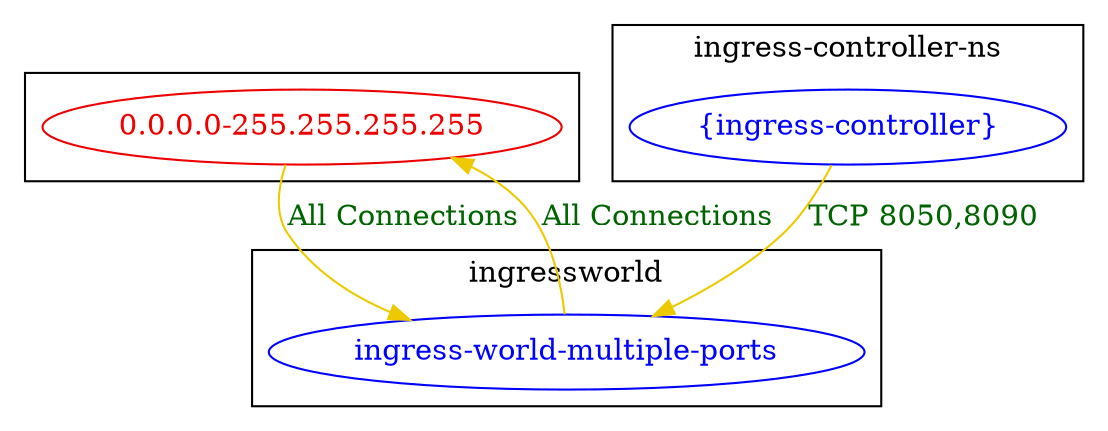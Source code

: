digraph {
	subgraph cluster_ {
		"0.0.0.0-255.255.255.255" [label="0.0.0.0-255.255.255.255" color="red2" fontcolor="red2"]
		label=""
	}
	subgraph cluster_ingress_controller_ns {
		"{ingress-controller}" [label="{ingress-controller}" color="blue" fontcolor="blue"]
		label="ingress-controller-ns"
	}
	subgraph cluster_ingressworld {
		"ingress-world-multiple-ports" [label="ingress-world-multiple-ports" color="blue" fontcolor="blue"]
		label="ingressworld"
	}
	"0.0.0.0-255.255.255.255" -> "ingress-world-multiple-ports" [label="All Connections" color="gold2" fontcolor="darkgreen"]
	"ingress-world-multiple-ports" -> "0.0.0.0-255.255.255.255" [label="All Connections" color="gold2" fontcolor="darkgreen"]
	"{ingress-controller}" -> "ingress-world-multiple-ports" [label="TCP 8050,8090" color="gold2" fontcolor="darkgreen"]
}